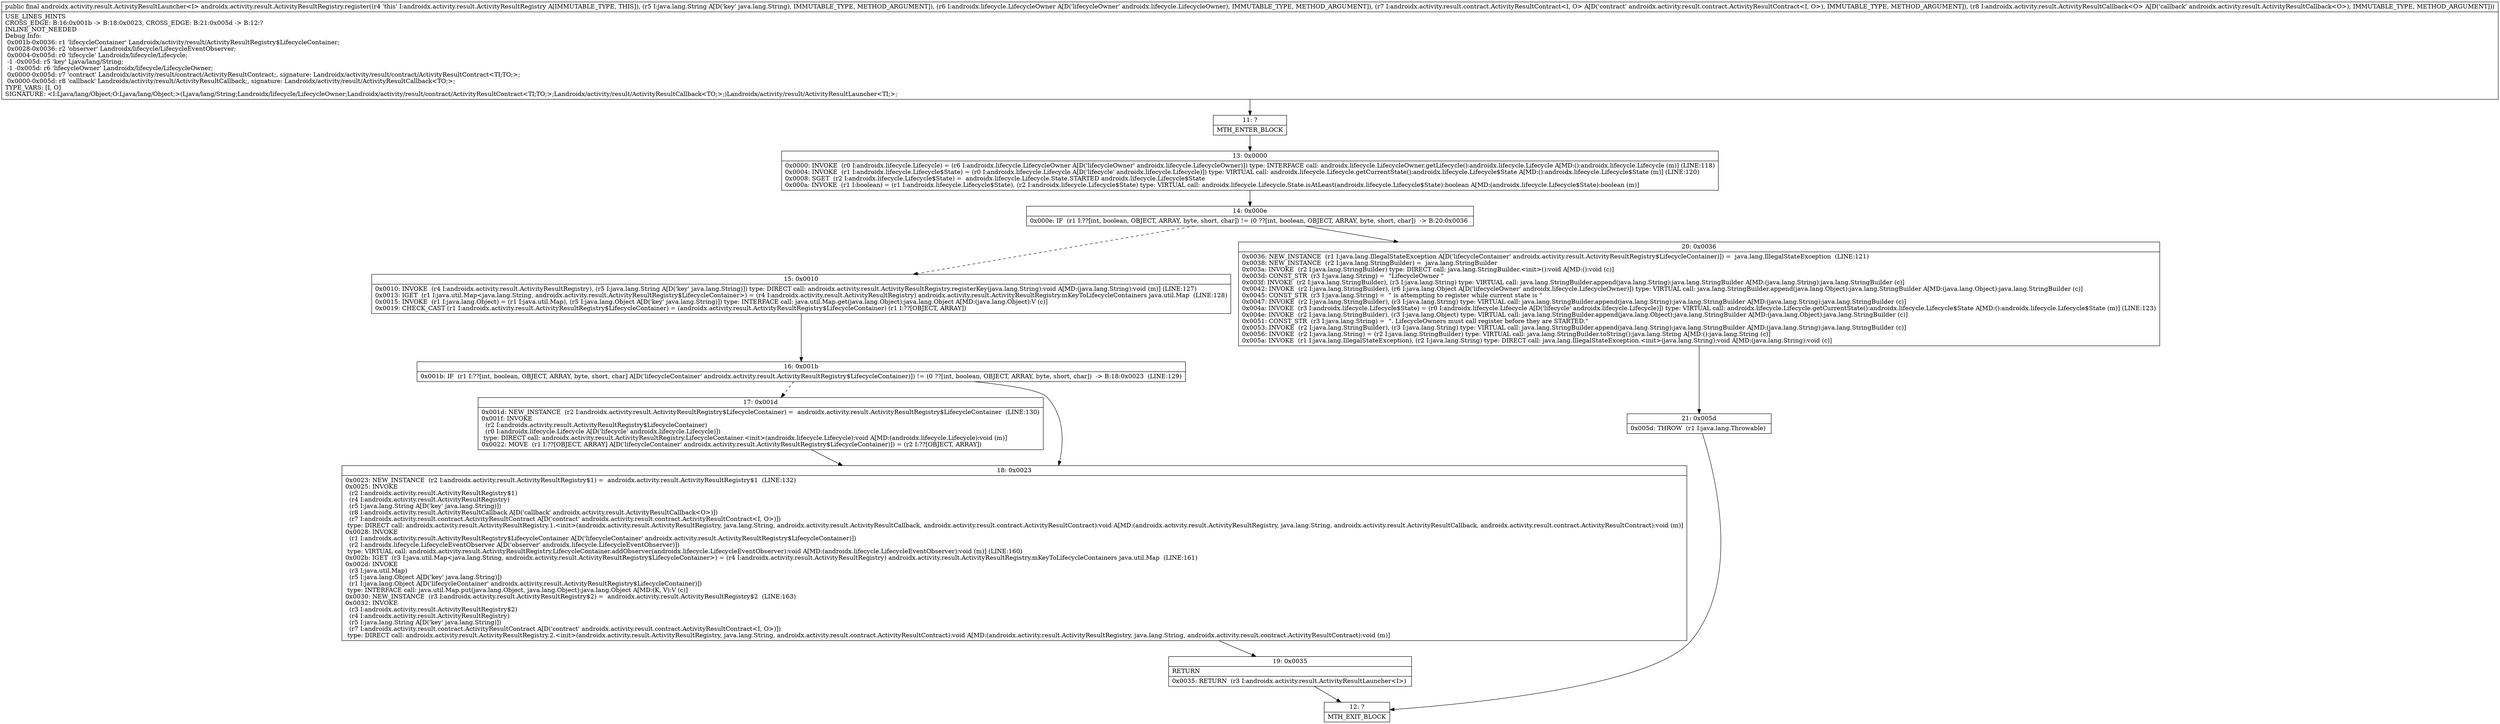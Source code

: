 digraph "CFG forandroidx.activity.result.ActivityResultRegistry.register(Ljava\/lang\/String;Landroidx\/lifecycle\/LifecycleOwner;Landroidx\/activity\/result\/contract\/ActivityResultContract;Landroidx\/activity\/result\/ActivityResultCallback;)Landroidx\/activity\/result\/ActivityResultLauncher;" {
Node_11 [shape=record,label="{11\:\ ?|MTH_ENTER_BLOCK\l}"];
Node_13 [shape=record,label="{13\:\ 0x0000|0x0000: INVOKE  (r0 I:androidx.lifecycle.Lifecycle) = (r6 I:androidx.lifecycle.LifecycleOwner A[D('lifecycleOwner' androidx.lifecycle.LifecycleOwner)]) type: INTERFACE call: androidx.lifecycle.LifecycleOwner.getLifecycle():androidx.lifecycle.Lifecycle A[MD:():androidx.lifecycle.Lifecycle (m)] (LINE:118)\l0x0004: INVOKE  (r1 I:androidx.lifecycle.Lifecycle$State) = (r0 I:androidx.lifecycle.Lifecycle A[D('lifecycle' androidx.lifecycle.Lifecycle)]) type: VIRTUAL call: androidx.lifecycle.Lifecycle.getCurrentState():androidx.lifecycle.Lifecycle$State A[MD:():androidx.lifecycle.Lifecycle$State (m)] (LINE:120)\l0x0008: SGET  (r2 I:androidx.lifecycle.Lifecycle$State) =  androidx.lifecycle.Lifecycle.State.STARTED androidx.lifecycle.Lifecycle$State \l0x000a: INVOKE  (r1 I:boolean) = (r1 I:androidx.lifecycle.Lifecycle$State), (r2 I:androidx.lifecycle.Lifecycle$State) type: VIRTUAL call: androidx.lifecycle.Lifecycle.State.isAtLeast(androidx.lifecycle.Lifecycle$State):boolean A[MD:(androidx.lifecycle.Lifecycle$State):boolean (m)]\l}"];
Node_14 [shape=record,label="{14\:\ 0x000e|0x000e: IF  (r1 I:??[int, boolean, OBJECT, ARRAY, byte, short, char]) != (0 ??[int, boolean, OBJECT, ARRAY, byte, short, char])  \-\> B:20:0x0036 \l}"];
Node_15 [shape=record,label="{15\:\ 0x0010|0x0010: INVOKE  (r4 I:androidx.activity.result.ActivityResultRegistry), (r5 I:java.lang.String A[D('key' java.lang.String)]) type: DIRECT call: androidx.activity.result.ActivityResultRegistry.registerKey(java.lang.String):void A[MD:(java.lang.String):void (m)] (LINE:127)\l0x0013: IGET  (r1 I:java.util.Map\<java.lang.String, androidx.activity.result.ActivityResultRegistry$LifecycleContainer\>) = (r4 I:androidx.activity.result.ActivityResultRegistry) androidx.activity.result.ActivityResultRegistry.mKeyToLifecycleContainers java.util.Map  (LINE:128)\l0x0015: INVOKE  (r1 I:java.lang.Object) = (r1 I:java.util.Map), (r5 I:java.lang.Object A[D('key' java.lang.String)]) type: INTERFACE call: java.util.Map.get(java.lang.Object):java.lang.Object A[MD:(java.lang.Object):V (c)]\l0x0019: CHECK_CAST (r1 I:androidx.activity.result.ActivityResultRegistry$LifecycleContainer) = (androidx.activity.result.ActivityResultRegistry$LifecycleContainer) (r1 I:??[OBJECT, ARRAY]) \l}"];
Node_16 [shape=record,label="{16\:\ 0x001b|0x001b: IF  (r1 I:??[int, boolean, OBJECT, ARRAY, byte, short, char] A[D('lifecycleContainer' androidx.activity.result.ActivityResultRegistry$LifecycleContainer)]) != (0 ??[int, boolean, OBJECT, ARRAY, byte, short, char])  \-\> B:18:0x0023  (LINE:129)\l}"];
Node_17 [shape=record,label="{17\:\ 0x001d|0x001d: NEW_INSTANCE  (r2 I:androidx.activity.result.ActivityResultRegistry$LifecycleContainer) =  androidx.activity.result.ActivityResultRegistry$LifecycleContainer  (LINE:130)\l0x001f: INVOKE  \l  (r2 I:androidx.activity.result.ActivityResultRegistry$LifecycleContainer)\l  (r0 I:androidx.lifecycle.Lifecycle A[D('lifecycle' androidx.lifecycle.Lifecycle)])\l type: DIRECT call: androidx.activity.result.ActivityResultRegistry.LifecycleContainer.\<init\>(androidx.lifecycle.Lifecycle):void A[MD:(androidx.lifecycle.Lifecycle):void (m)]\l0x0022: MOVE  (r1 I:??[OBJECT, ARRAY] A[D('lifecycleContainer' androidx.activity.result.ActivityResultRegistry$LifecycleContainer)]) = (r2 I:??[OBJECT, ARRAY]) \l}"];
Node_18 [shape=record,label="{18\:\ 0x0023|0x0023: NEW_INSTANCE  (r2 I:androidx.activity.result.ActivityResultRegistry$1) =  androidx.activity.result.ActivityResultRegistry$1  (LINE:132)\l0x0025: INVOKE  \l  (r2 I:androidx.activity.result.ActivityResultRegistry$1)\l  (r4 I:androidx.activity.result.ActivityResultRegistry)\l  (r5 I:java.lang.String A[D('key' java.lang.String)])\l  (r8 I:androidx.activity.result.ActivityResultCallback A[D('callback' androidx.activity.result.ActivityResultCallback\<O\>)])\l  (r7 I:androidx.activity.result.contract.ActivityResultContract A[D('contract' androidx.activity.result.contract.ActivityResultContract\<I, O\>)])\l type: DIRECT call: androidx.activity.result.ActivityResultRegistry.1.\<init\>(androidx.activity.result.ActivityResultRegistry, java.lang.String, androidx.activity.result.ActivityResultCallback, androidx.activity.result.contract.ActivityResultContract):void A[MD:(androidx.activity.result.ActivityResultRegistry, java.lang.String, androidx.activity.result.ActivityResultCallback, androidx.activity.result.contract.ActivityResultContract):void (m)]\l0x0028: INVOKE  \l  (r1 I:androidx.activity.result.ActivityResultRegistry$LifecycleContainer A[D('lifecycleContainer' androidx.activity.result.ActivityResultRegistry$LifecycleContainer)])\l  (r2 I:androidx.lifecycle.LifecycleEventObserver A[D('observer' androidx.lifecycle.LifecycleEventObserver)])\l type: VIRTUAL call: androidx.activity.result.ActivityResultRegistry.LifecycleContainer.addObserver(androidx.lifecycle.LifecycleEventObserver):void A[MD:(androidx.lifecycle.LifecycleEventObserver):void (m)] (LINE:160)\l0x002b: IGET  (r3 I:java.util.Map\<java.lang.String, androidx.activity.result.ActivityResultRegistry$LifecycleContainer\>) = (r4 I:androidx.activity.result.ActivityResultRegistry) androidx.activity.result.ActivityResultRegistry.mKeyToLifecycleContainers java.util.Map  (LINE:161)\l0x002d: INVOKE  \l  (r3 I:java.util.Map)\l  (r5 I:java.lang.Object A[D('key' java.lang.String)])\l  (r1 I:java.lang.Object A[D('lifecycleContainer' androidx.activity.result.ActivityResultRegistry$LifecycleContainer)])\l type: INTERFACE call: java.util.Map.put(java.lang.Object, java.lang.Object):java.lang.Object A[MD:(K, V):V (c)]\l0x0030: NEW_INSTANCE  (r3 I:androidx.activity.result.ActivityResultRegistry$2) =  androidx.activity.result.ActivityResultRegistry$2  (LINE:163)\l0x0032: INVOKE  \l  (r3 I:androidx.activity.result.ActivityResultRegistry$2)\l  (r4 I:androidx.activity.result.ActivityResultRegistry)\l  (r5 I:java.lang.String A[D('key' java.lang.String)])\l  (r7 I:androidx.activity.result.contract.ActivityResultContract A[D('contract' androidx.activity.result.contract.ActivityResultContract\<I, O\>)])\l type: DIRECT call: androidx.activity.result.ActivityResultRegistry.2.\<init\>(androidx.activity.result.ActivityResultRegistry, java.lang.String, androidx.activity.result.contract.ActivityResultContract):void A[MD:(androidx.activity.result.ActivityResultRegistry, java.lang.String, androidx.activity.result.contract.ActivityResultContract):void (m)]\l}"];
Node_19 [shape=record,label="{19\:\ 0x0035|RETURN\l|0x0035: RETURN  (r3 I:androidx.activity.result.ActivityResultLauncher\<I\>) \l}"];
Node_12 [shape=record,label="{12\:\ ?|MTH_EXIT_BLOCK\l}"];
Node_20 [shape=record,label="{20\:\ 0x0036|0x0036: NEW_INSTANCE  (r1 I:java.lang.IllegalStateException A[D('lifecycleContainer' androidx.activity.result.ActivityResultRegistry$LifecycleContainer)]) =  java.lang.IllegalStateException  (LINE:121)\l0x0038: NEW_INSTANCE  (r2 I:java.lang.StringBuilder) =  java.lang.StringBuilder \l0x003a: INVOKE  (r2 I:java.lang.StringBuilder) type: DIRECT call: java.lang.StringBuilder.\<init\>():void A[MD:():void (c)]\l0x003d: CONST_STR  (r3 I:java.lang.String) =  \"LifecycleOwner \" \l0x003f: INVOKE  (r2 I:java.lang.StringBuilder), (r3 I:java.lang.String) type: VIRTUAL call: java.lang.StringBuilder.append(java.lang.String):java.lang.StringBuilder A[MD:(java.lang.String):java.lang.StringBuilder (c)]\l0x0042: INVOKE  (r2 I:java.lang.StringBuilder), (r6 I:java.lang.Object A[D('lifecycleOwner' androidx.lifecycle.LifecycleOwner)]) type: VIRTUAL call: java.lang.StringBuilder.append(java.lang.Object):java.lang.StringBuilder A[MD:(java.lang.Object):java.lang.StringBuilder (c)]\l0x0045: CONST_STR  (r3 I:java.lang.String) =  \" is attempting to register while current state is \" \l0x0047: INVOKE  (r2 I:java.lang.StringBuilder), (r3 I:java.lang.String) type: VIRTUAL call: java.lang.StringBuilder.append(java.lang.String):java.lang.StringBuilder A[MD:(java.lang.String):java.lang.StringBuilder (c)]\l0x004a: INVOKE  (r3 I:androidx.lifecycle.Lifecycle$State) = (r0 I:androidx.lifecycle.Lifecycle A[D('lifecycle' androidx.lifecycle.Lifecycle)]) type: VIRTUAL call: androidx.lifecycle.Lifecycle.getCurrentState():androidx.lifecycle.Lifecycle$State A[MD:():androidx.lifecycle.Lifecycle$State (m)] (LINE:123)\l0x004e: INVOKE  (r2 I:java.lang.StringBuilder), (r3 I:java.lang.Object) type: VIRTUAL call: java.lang.StringBuilder.append(java.lang.Object):java.lang.StringBuilder A[MD:(java.lang.Object):java.lang.StringBuilder (c)]\l0x0051: CONST_STR  (r3 I:java.lang.String) =  \". LifecycleOwners must call register before they are STARTED.\" \l0x0053: INVOKE  (r2 I:java.lang.StringBuilder), (r3 I:java.lang.String) type: VIRTUAL call: java.lang.StringBuilder.append(java.lang.String):java.lang.StringBuilder A[MD:(java.lang.String):java.lang.StringBuilder (c)]\l0x0056: INVOKE  (r2 I:java.lang.String) = (r2 I:java.lang.StringBuilder) type: VIRTUAL call: java.lang.StringBuilder.toString():java.lang.String A[MD:():java.lang.String (c)]\l0x005a: INVOKE  (r1 I:java.lang.IllegalStateException), (r2 I:java.lang.String) type: DIRECT call: java.lang.IllegalStateException.\<init\>(java.lang.String):void A[MD:(java.lang.String):void (c)]\l}"];
Node_21 [shape=record,label="{21\:\ 0x005d|0x005d: THROW  (r1 I:java.lang.Throwable) \l}"];
MethodNode[shape=record,label="{public final androidx.activity.result.ActivityResultLauncher\<I\> androidx.activity.result.ActivityResultRegistry.register((r4 'this' I:androidx.activity.result.ActivityResultRegistry A[IMMUTABLE_TYPE, THIS]), (r5 I:java.lang.String A[D('key' java.lang.String), IMMUTABLE_TYPE, METHOD_ARGUMENT]), (r6 I:androidx.lifecycle.LifecycleOwner A[D('lifecycleOwner' androidx.lifecycle.LifecycleOwner), IMMUTABLE_TYPE, METHOD_ARGUMENT]), (r7 I:androidx.activity.result.contract.ActivityResultContract\<I, O\> A[D('contract' androidx.activity.result.contract.ActivityResultContract\<I, O\>), IMMUTABLE_TYPE, METHOD_ARGUMENT]), (r8 I:androidx.activity.result.ActivityResultCallback\<O\> A[D('callback' androidx.activity.result.ActivityResultCallback\<O\>), IMMUTABLE_TYPE, METHOD_ARGUMENT]))  | USE_LINES_HINTS\lCROSS_EDGE: B:16:0x001b \-\> B:18:0x0023, CROSS_EDGE: B:21:0x005d \-\> B:12:?\lINLINE_NOT_NEEDED\lDebug Info:\l  0x001b\-0x0036: r1 'lifecycleContainer' Landroidx\/activity\/result\/ActivityResultRegistry$LifecycleContainer;\l  0x0028\-0x0036: r2 'observer' Landroidx\/lifecycle\/LifecycleEventObserver;\l  0x0004\-0x005d: r0 'lifecycle' Landroidx\/lifecycle\/Lifecycle;\l  \-1 \-0x005d: r5 'key' Ljava\/lang\/String;\l  \-1 \-0x005d: r6 'lifecycleOwner' Landroidx\/lifecycle\/LifecycleOwner;\l  0x0000\-0x005d: r7 'contract' Landroidx\/activity\/result\/contract\/ActivityResultContract;, signature: Landroidx\/activity\/result\/contract\/ActivityResultContract\<TI;TO;\>;\l  0x0000\-0x005d: r8 'callback' Landroidx\/activity\/result\/ActivityResultCallback;, signature: Landroidx\/activity\/result\/ActivityResultCallback\<TO;\>;\lTYPE_VARS: [I, O]\lSIGNATURE: \<I:Ljava\/lang\/Object;O:Ljava\/lang\/Object;\>(Ljava\/lang\/String;Landroidx\/lifecycle\/LifecycleOwner;Landroidx\/activity\/result\/contract\/ActivityResultContract\<TI;TO;\>;Landroidx\/activity\/result\/ActivityResultCallback\<TO;\>;)Landroidx\/activity\/result\/ActivityResultLauncher\<TI;\>;\l}"];
MethodNode -> Node_11;Node_11 -> Node_13;
Node_13 -> Node_14;
Node_14 -> Node_15[style=dashed];
Node_14 -> Node_20;
Node_15 -> Node_16;
Node_16 -> Node_17[style=dashed];
Node_16 -> Node_18;
Node_17 -> Node_18;
Node_18 -> Node_19;
Node_19 -> Node_12;
Node_20 -> Node_21;
Node_21 -> Node_12;
}

